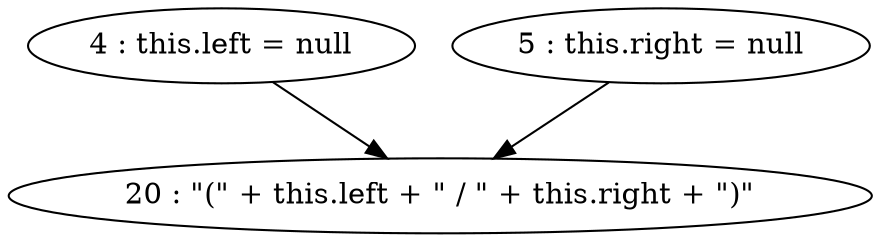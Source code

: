 digraph G {
"4 : this.left = null"
"4 : this.left = null" -> "20 : \"(\" + this.left + \" / \" + this.right + \")\""
"5 : this.right = null"
"5 : this.right = null" -> "20 : \"(\" + this.left + \" / \" + this.right + \")\""
"20 : \"(\" + this.left + \" / \" + this.right + \")\""
}